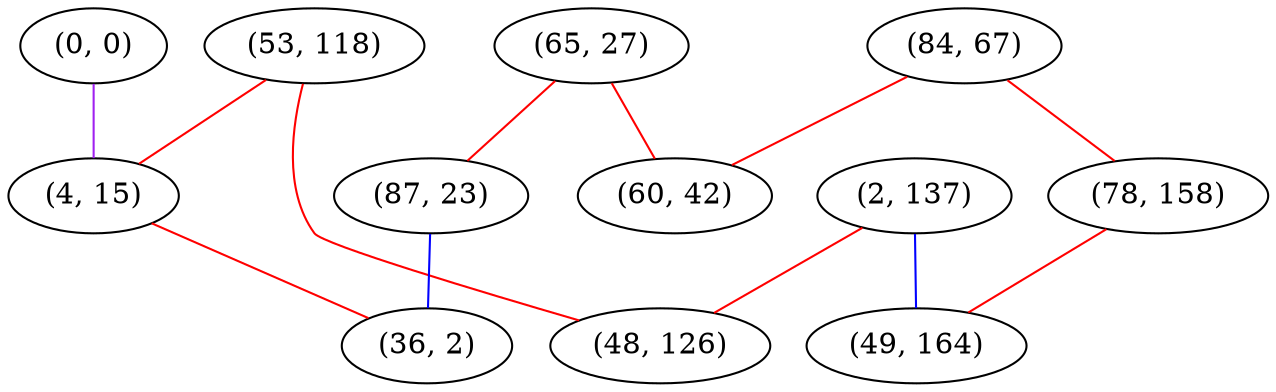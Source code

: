 graph "" {
"(0, 0)";
"(84, 67)";
"(2, 137)";
"(78, 158)";
"(53, 118)";
"(48, 126)";
"(4, 15)";
"(65, 27)";
"(87, 23)";
"(60, 42)";
"(36, 2)";
"(49, 164)";
"(0, 0)" -- "(4, 15)"  [color=purple, key=0, weight=4];
"(84, 67)" -- "(60, 42)"  [color=red, key=0, weight=1];
"(84, 67)" -- "(78, 158)"  [color=red, key=0, weight=1];
"(2, 137)" -- "(48, 126)"  [color=red, key=0, weight=1];
"(2, 137)" -- "(49, 164)"  [color=blue, key=0, weight=3];
"(78, 158)" -- "(49, 164)"  [color=red, key=0, weight=1];
"(53, 118)" -- "(48, 126)"  [color=red, key=0, weight=1];
"(53, 118)" -- "(4, 15)"  [color=red, key=0, weight=1];
"(4, 15)" -- "(36, 2)"  [color=red, key=0, weight=1];
"(65, 27)" -- "(60, 42)"  [color=red, key=0, weight=1];
"(65, 27)" -- "(87, 23)"  [color=red, key=0, weight=1];
"(87, 23)" -- "(36, 2)"  [color=blue, key=0, weight=3];
}
